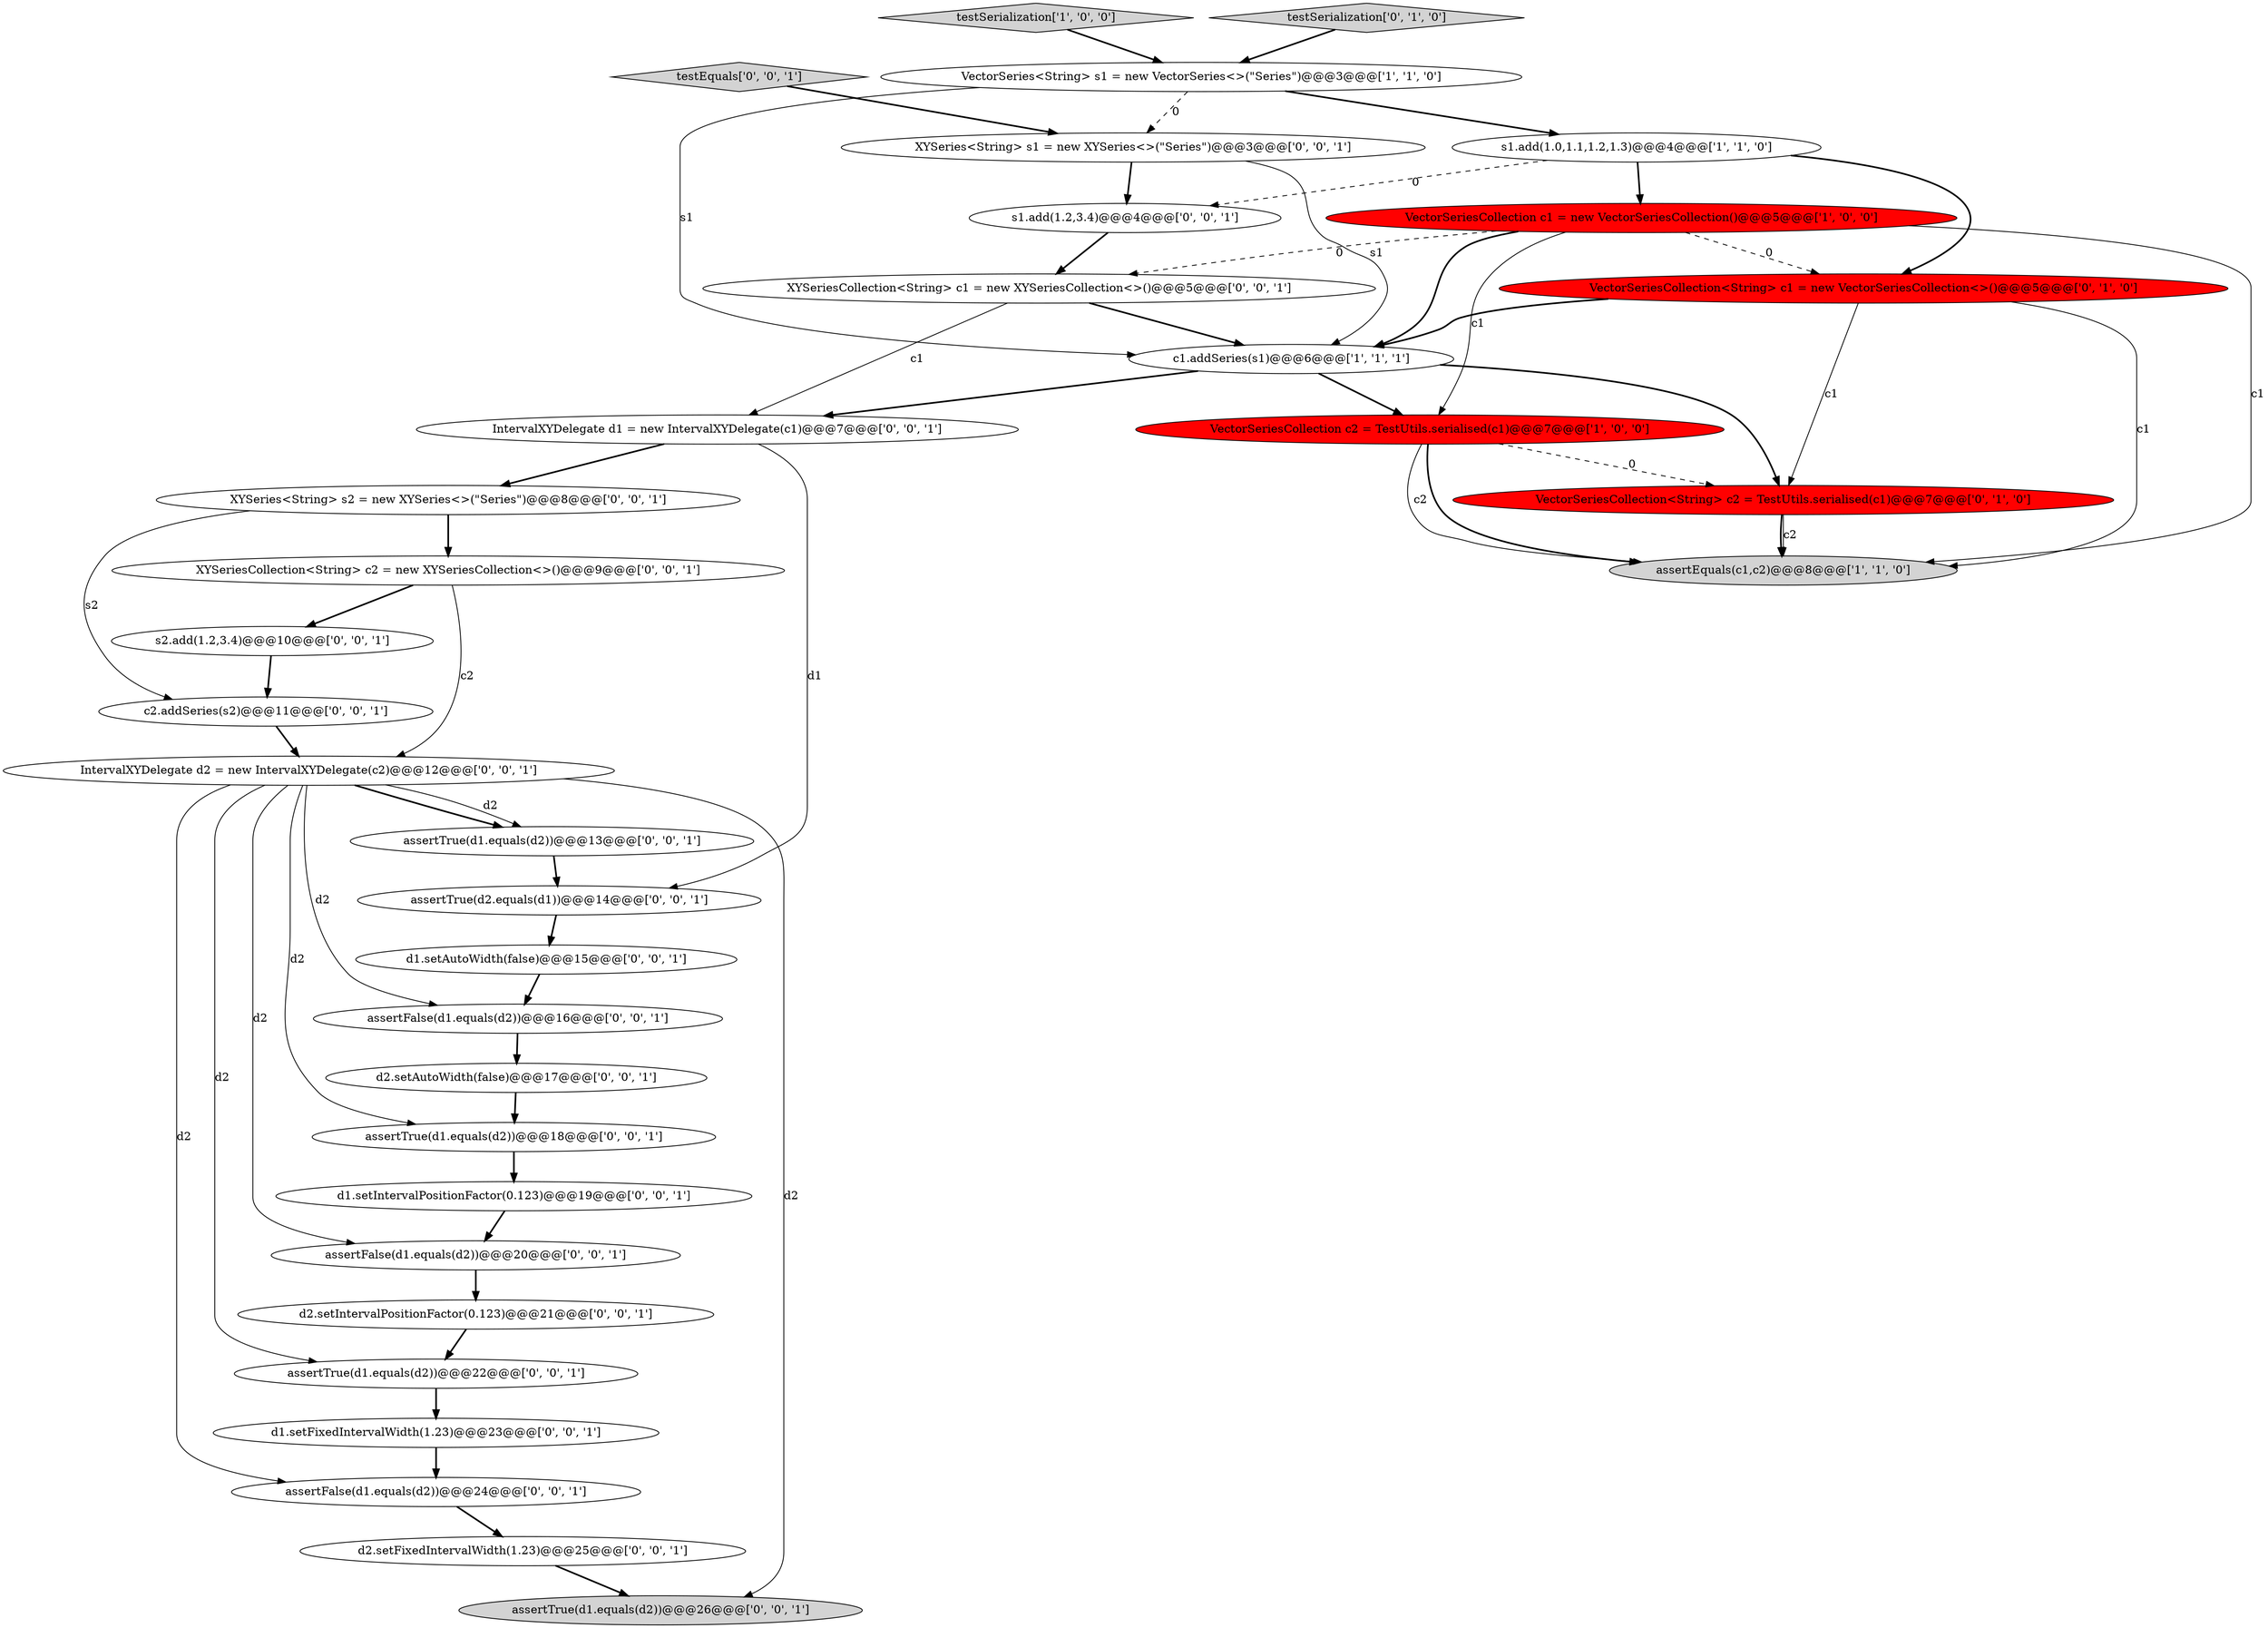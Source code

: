 digraph {
1 [style = filled, label = "assertEquals(c1,c2)@@@8@@@['1', '1', '0']", fillcolor = lightgray, shape = ellipse image = "AAA0AAABBB1BBB"];
25 [style = filled, label = "assertFalse(d1.equals(d2))@@@24@@@['0', '0', '1']", fillcolor = white, shape = ellipse image = "AAA0AAABBB3BBB"];
0 [style = filled, label = "testSerialization['1', '0', '0']", fillcolor = lightgray, shape = diamond image = "AAA0AAABBB1BBB"];
33 [style = filled, label = "testEquals['0', '0', '1']", fillcolor = lightgray, shape = diamond image = "AAA0AAABBB3BBB"];
10 [style = filled, label = "IntervalXYDelegate d1 = new IntervalXYDelegate(c1)@@@7@@@['0', '0', '1']", fillcolor = white, shape = ellipse image = "AAA0AAABBB3BBB"];
28 [style = filled, label = "assertTrue(d1.equals(d2))@@@18@@@['0', '0', '1']", fillcolor = white, shape = ellipse image = "AAA0AAABBB3BBB"];
3 [style = filled, label = "VectorSeriesCollection c2 = TestUtils.serialised(c1)@@@7@@@['1', '0', '0']", fillcolor = red, shape = ellipse image = "AAA1AAABBB1BBB"];
8 [style = filled, label = "VectorSeriesCollection<String> c1 = new VectorSeriesCollection<>()@@@5@@@['0', '1', '0']", fillcolor = red, shape = ellipse image = "AAA1AAABBB2BBB"];
27 [style = filled, label = "assertTrue(d2.equals(d1))@@@14@@@['0', '0', '1']", fillcolor = white, shape = ellipse image = "AAA0AAABBB3BBB"];
22 [style = filled, label = "d1.setIntervalPositionFactor(0.123)@@@19@@@['0', '0', '1']", fillcolor = white, shape = ellipse image = "AAA0AAABBB3BBB"];
4 [style = filled, label = "c1.addSeries(s1)@@@6@@@['1', '1', '1']", fillcolor = white, shape = ellipse image = "AAA0AAABBB1BBB"];
5 [style = filled, label = "VectorSeries<String> s1 = new VectorSeries<>(\"Series\")@@@3@@@['1', '1', '0']", fillcolor = white, shape = ellipse image = "AAA0AAABBB1BBB"];
31 [style = filled, label = "d2.setFixedIntervalWidth(1.23)@@@25@@@['0', '0', '1']", fillcolor = white, shape = ellipse image = "AAA0AAABBB3BBB"];
23 [style = filled, label = "d1.setAutoWidth(false)@@@15@@@['0', '0', '1']", fillcolor = white, shape = ellipse image = "AAA0AAABBB3BBB"];
11 [style = filled, label = "assertTrue(d1.equals(d2))@@@22@@@['0', '0', '1']", fillcolor = white, shape = ellipse image = "AAA0AAABBB3BBB"];
6 [style = filled, label = "VectorSeriesCollection c1 = new VectorSeriesCollection()@@@5@@@['1', '0', '0']", fillcolor = red, shape = ellipse image = "AAA1AAABBB1BBB"];
30 [style = filled, label = "assertFalse(d1.equals(d2))@@@20@@@['0', '0', '1']", fillcolor = white, shape = ellipse image = "AAA0AAABBB3BBB"];
20 [style = filled, label = "s2.add(1.2,3.4)@@@10@@@['0', '0', '1']", fillcolor = white, shape = ellipse image = "AAA0AAABBB3BBB"];
24 [style = filled, label = "IntervalXYDelegate d2 = new IntervalXYDelegate(c2)@@@12@@@['0', '0', '1']", fillcolor = white, shape = ellipse image = "AAA0AAABBB3BBB"];
7 [style = filled, label = "testSerialization['0', '1', '0']", fillcolor = lightgray, shape = diamond image = "AAA0AAABBB2BBB"];
15 [style = filled, label = "XYSeriesCollection<String> c1 = new XYSeriesCollection<>()@@@5@@@['0', '0', '1']", fillcolor = white, shape = ellipse image = "AAA0AAABBB3BBB"];
16 [style = filled, label = "assertFalse(d1.equals(d2))@@@16@@@['0', '0', '1']", fillcolor = white, shape = ellipse image = "AAA0AAABBB3BBB"];
14 [style = filled, label = "d1.setFixedIntervalWidth(1.23)@@@23@@@['0', '0', '1']", fillcolor = white, shape = ellipse image = "AAA0AAABBB3BBB"];
29 [style = filled, label = "XYSeriesCollection<String> c2 = new XYSeriesCollection<>()@@@9@@@['0', '0', '1']", fillcolor = white, shape = ellipse image = "AAA0AAABBB3BBB"];
2 [style = filled, label = "s1.add(1.0,1.1,1.2,1.3)@@@4@@@['1', '1', '0']", fillcolor = white, shape = ellipse image = "AAA0AAABBB1BBB"];
13 [style = filled, label = "d2.setIntervalPositionFactor(0.123)@@@21@@@['0', '0', '1']", fillcolor = white, shape = ellipse image = "AAA0AAABBB3BBB"];
12 [style = filled, label = "assertTrue(d1.equals(d2))@@@26@@@['0', '0', '1']", fillcolor = lightgray, shape = ellipse image = "AAA0AAABBB3BBB"];
9 [style = filled, label = "VectorSeriesCollection<String> c2 = TestUtils.serialised(c1)@@@7@@@['0', '1', '0']", fillcolor = red, shape = ellipse image = "AAA1AAABBB2BBB"];
17 [style = filled, label = "assertTrue(d1.equals(d2))@@@13@@@['0', '0', '1']", fillcolor = white, shape = ellipse image = "AAA0AAABBB3BBB"];
18 [style = filled, label = "s1.add(1.2,3.4)@@@4@@@['0', '0', '1']", fillcolor = white, shape = ellipse image = "AAA0AAABBB3BBB"];
19 [style = filled, label = "d2.setAutoWidth(false)@@@17@@@['0', '0', '1']", fillcolor = white, shape = ellipse image = "AAA0AAABBB3BBB"];
32 [style = filled, label = "XYSeries<String> s1 = new XYSeries<>(\"Series\")@@@3@@@['0', '0', '1']", fillcolor = white, shape = ellipse image = "AAA0AAABBB3BBB"];
21 [style = filled, label = "XYSeries<String> s2 = new XYSeries<>(\"Series\")@@@8@@@['0', '0', '1']", fillcolor = white, shape = ellipse image = "AAA0AAABBB3BBB"];
26 [style = filled, label = "c2.addSeries(s2)@@@11@@@['0', '0', '1']", fillcolor = white, shape = ellipse image = "AAA0AAABBB3BBB"];
4->9 [style = bold, label=""];
4->10 [style = bold, label=""];
4->3 [style = bold, label=""];
23->16 [style = bold, label=""];
6->8 [style = dashed, label="0"];
14->25 [style = bold, label=""];
24->25 [style = solid, label="d2"];
30->13 [style = bold, label=""];
8->1 [style = solid, label="c1"];
3->1 [style = bold, label=""];
11->14 [style = bold, label=""];
21->26 [style = solid, label="s2"];
2->6 [style = bold, label=""];
20->26 [style = bold, label=""];
8->9 [style = solid, label="c1"];
18->15 [style = bold, label=""];
5->4 [style = solid, label="s1"];
10->21 [style = bold, label=""];
24->17 [style = solid, label="d2"];
16->19 [style = bold, label=""];
26->24 [style = bold, label=""];
32->4 [style = solid, label="s1"];
13->11 [style = bold, label=""];
31->12 [style = bold, label=""];
22->30 [style = bold, label=""];
25->31 [style = bold, label=""];
6->3 [style = solid, label="c1"];
5->32 [style = dashed, label="0"];
6->4 [style = bold, label=""];
29->20 [style = bold, label=""];
5->2 [style = bold, label=""];
7->5 [style = bold, label=""];
21->29 [style = bold, label=""];
15->10 [style = solid, label="c1"];
24->11 [style = solid, label="d2"];
3->9 [style = dashed, label="0"];
6->15 [style = dashed, label="0"];
3->1 [style = solid, label="c2"];
24->16 [style = solid, label="d2"];
24->17 [style = bold, label=""];
15->4 [style = bold, label=""];
6->1 [style = solid, label="c1"];
10->27 [style = solid, label="d1"];
2->18 [style = dashed, label="0"];
24->28 [style = solid, label="d2"];
33->32 [style = bold, label=""];
27->23 [style = bold, label=""];
19->28 [style = bold, label=""];
8->4 [style = bold, label=""];
32->18 [style = bold, label=""];
17->27 [style = bold, label=""];
9->1 [style = bold, label=""];
24->12 [style = solid, label="d2"];
9->1 [style = solid, label="c2"];
29->24 [style = solid, label="c2"];
28->22 [style = bold, label=""];
24->30 [style = solid, label="d2"];
2->8 [style = bold, label=""];
0->5 [style = bold, label=""];
}
